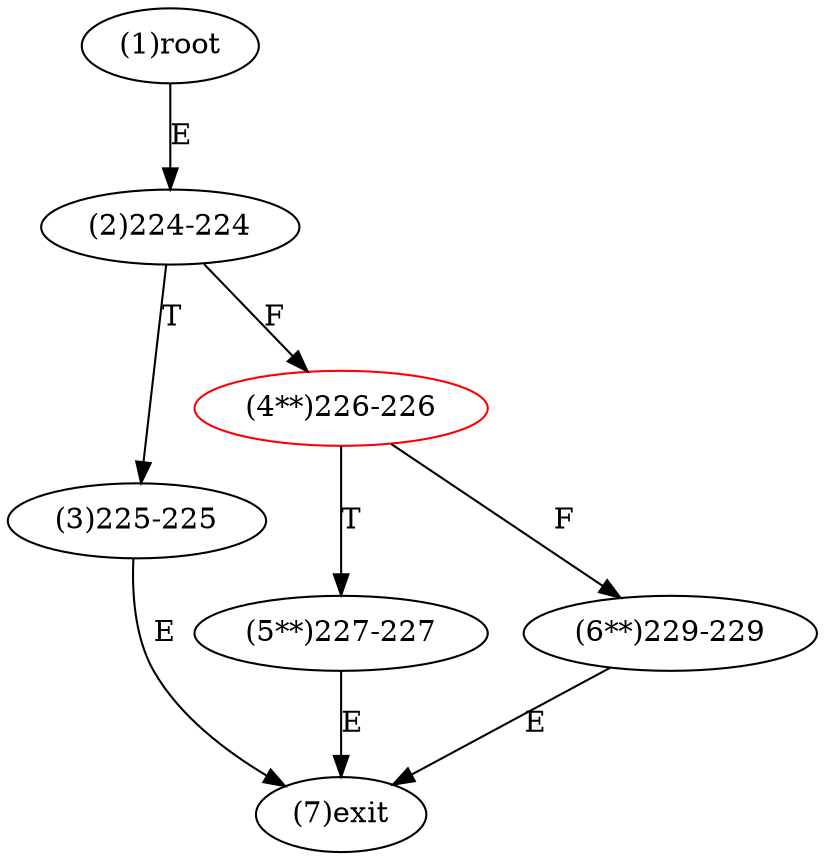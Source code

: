 digraph "" { 
1[ label="(1)root"];
2[ label="(2)224-224"];
3[ label="(3)225-225"];
4[ label="(4**)226-226",color=red];
5[ label="(5**)227-227"];
6[ label="(6**)229-229"];
7[ label="(7)exit"];
1->2[ label="E"];
2->4[ label="F"];
2->3[ label="T"];
3->7[ label="E"];
4->6[ label="F"];
4->5[ label="T"];
5->7[ label="E"];
6->7[ label="E"];
}